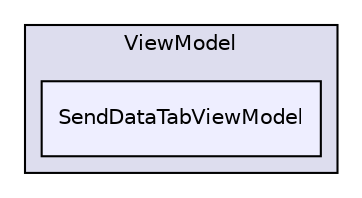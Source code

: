 digraph G {
  compound=true
  node [ fontsize=10, fontname="Helvetica"];
  edge [ labelfontsize=9, labelfontname="Helvetica"];
  subgraph clusterdir_D_3A_2FStudium_2FWS17_2D18_2FPSE_2FImplementierung_2FmyMD_2FmyMD_2FViewModel_2F {
    graph [ bgcolor="#ddddee", pencolor="black", label="ViewModel" fontname="Helvetica", fontsize=10, URL="dir_D_3A_2FStudium_2FWS17_2D18_2FPSE_2FImplementierung_2FmyMD_2FmyMD_2FViewModel_2F.html"]
  dir_D_3A_2FStudium_2FWS17_2D18_2FPSE_2FImplementierung_2FmyMD_2FmyMD_2FViewModel_2FSendDataTabViewModel_2F [shape=box, label="SendDataTabViewModel", style="filled", fillcolor="#eeeeff", pencolor="black", URL="dir_D_3A_2FStudium_2FWS17_2D18_2FPSE_2FImplementierung_2FmyMD_2FmyMD_2FViewModel_2FSendDataTabViewModel_2F.html"];
  }
}
